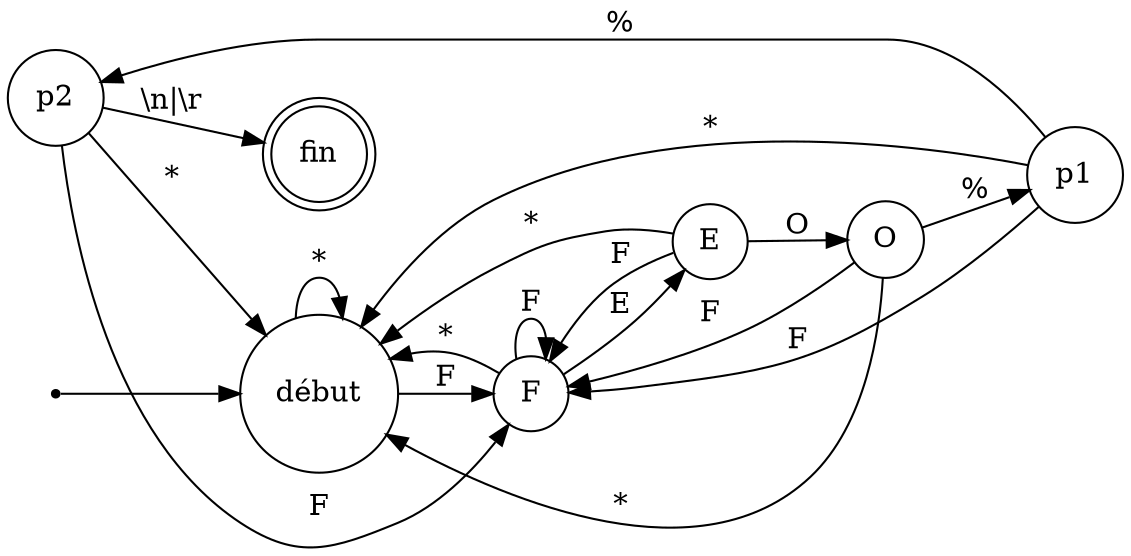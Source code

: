digraph fsm_eof {
  rankdir=LR;
  size="8,5";

  node [shape = doublecircle]; S [ label = "fin" ];
  node [shape = point]; qi;

  node [shape = circle];
  debut [ label = "début" ];
  edge [ weight=4 ];
  qi -> debut;
  debut -> F [ label = "F" ];
  F -> E [ label = "E" ];
  E -> O [ label = "O" ];
  O -> "p1" [ label = "%" ];
  "p1" -> "p2" [ label = "%" ];
  "p2" -> S [ label = "\\n|\\r" ];
  edge [ weight=0.5 ];
  debut -> debut [ label = "*"];
  F -> debut [ label = "*"];
  F -> F [ label = "F"];
  E -> debut [ label = "*"];
  E -> F [ label = "F"];
  O -> debut [ label = "*"];
  O -> F [ label = "F"];
  "p1" -> debut [ label = "*"];
  "p1" -> F [ label = "F"];
  "p2" -> debut [ label = "*"];
  "p2" -> F [ label = "F"];
}

